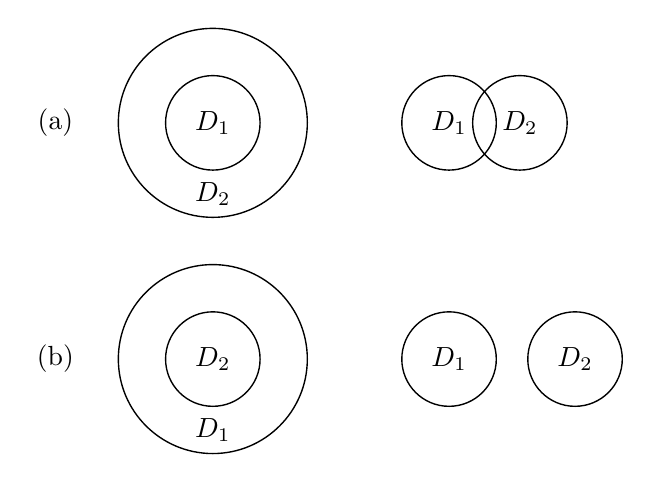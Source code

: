 \begin{tikzpicture}
\tikzstyle{e}=[->,>=stealth,line width=0.5pt,black]

% First
\draw[e] (0, 0) circle (0.6);
\draw[e] (0, 0) circle (1.2);
\node at (0, 0) {$D_1$};
\node at (0, -0.9) {$D_2$};

\draw[e] (3, 0) circle (0.6);
\node at (3, 0) {$D_1$};
\draw[e] (3.9, 0) circle (0.6);
\node at (3.9, 0) {$D_2$};
\node at (-2, 0) {(a)};

% Second
\draw[e] (0, -3) circle (0.6);
\draw[e] (0, -3) circle (1.2);
\node at (0, -3) {$D_2$};
\node at (0, -3.9) {$D_1$};

\draw[e] (3, -3) circle (0.6);
\node at (3, -3) {$D_1$};
\draw[e] (4.6, -3) circle (0.6);
\node at (4.6, -3) {$D_2$};
\node at (-2, -3) {(b)};
\end{tikzpicture}